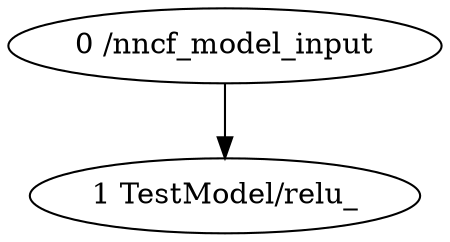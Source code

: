 strict digraph  {
"0 /nncf_model_input" [id=0, scope="", type=nncf_model_input];
"1 TestModel/relu_" [id=1, scope=TestModel, type=relu_];
"0 /nncf_model_input" -> "1 TestModel/relu_";
}
